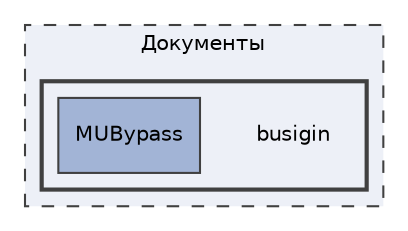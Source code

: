 digraph "/home/student/Документы/busigin"
{
 // LATEX_PDF_SIZE
  edge [fontname="Helvetica",fontsize="10",labelfontname="Helvetica",labelfontsize="10"];
  node [fontname="Helvetica",fontsize="10",shape=record];
  compound=true
  subgraph clusterdir_deea9ac2ebb701b26350058d0b80c84f {
    graph [ bgcolor="#edf0f7", pencolor="grey25", style="filled,dashed,", label="Документы", fontname="Helvetica", fontsize="10", URL="dir_deea9ac2ebb701b26350058d0b80c84f.html"]
  subgraph clusterdir_65de75d4f3f31e5b2649bf422737937f {
    graph [ bgcolor="#edf0f7", pencolor="grey25", style="filled,bold,", label="", fontname="Helvetica", fontsize="10", URL="dir_65de75d4f3f31e5b2649bf422737937f.html"]
    dir_65de75d4f3f31e5b2649bf422737937f [shape=plaintext, label="busigin"];
  dir_c057549a5cc9bb0bc03389808a6a9091 [shape=box, label="MUBypass", style="filled,", fillcolor="#a2b4d6", color="grey25", URL="dir_c057549a5cc9bb0bc03389808a6a9091.html"];
  }
  }
}
